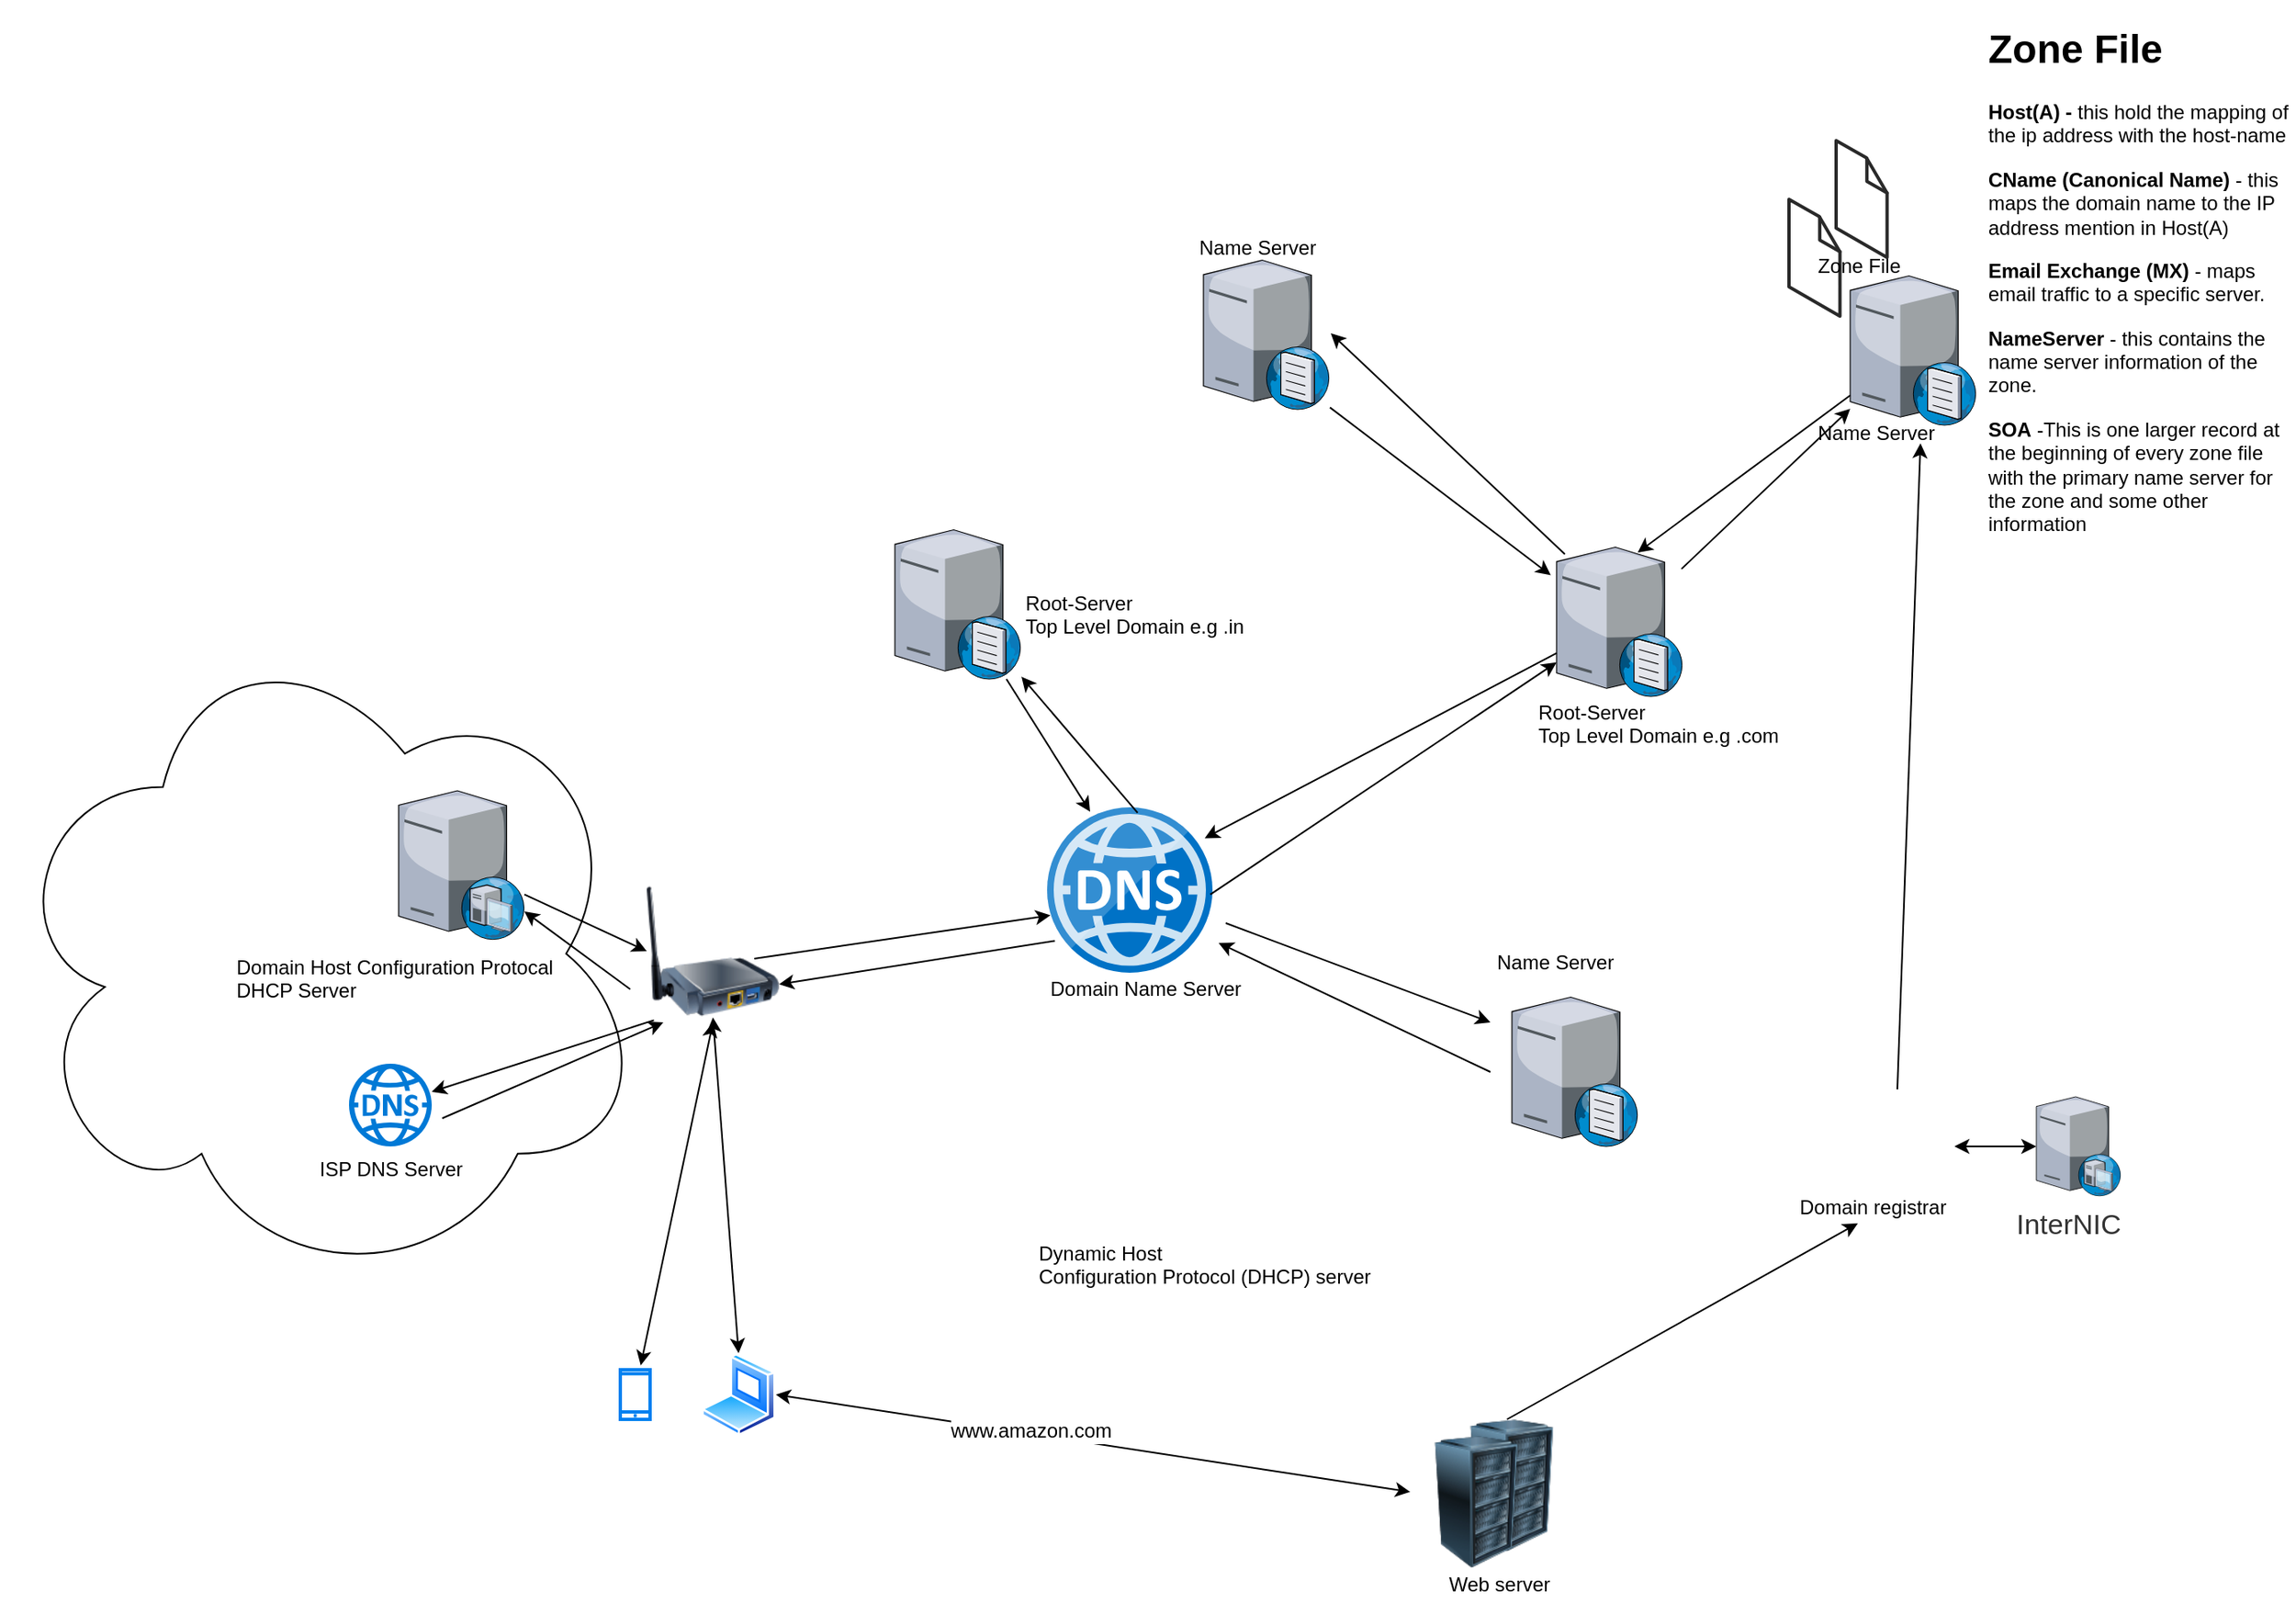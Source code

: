 <mxfile version="11.0.7" type="github"><diagram id="07NNt3R4fXOFwPAqHr_d" name="Page-1"><mxGraphModel dx="1125" dy="871" grid="1" gridSize="10" guides="1" tooltips="1" connect="1" arrows="1" fold="1" page="0" pageScale="1" pageWidth="850" pageHeight="1100" math="0" shadow="0"><root><mxCell id="0"/><mxCell id="1" parent="0"/><mxCell id="CTh_WzWBxptzLWjtzpSi-1" value="" style="verticalLabelPosition=bottom;aspect=fixed;html=1;verticalAlign=top;strokeColor=none;align=center;outlineConnect=0;shape=mxgraph.citrix.dns_server;" parent="1" vertex="1"><mxGeometry x="200" y="20" width="76.5" height="92.5" as="geometry"/></mxCell><mxCell id="CTh_WzWBxptzLWjtzpSi-2" value="" style="aspect=fixed;html=1;perimeter=none;align=center;shadow=0;dashed=0;image;fontSize=12;image=img/lib/mscae/DNS.svg;" parent="1" vertex="1"><mxGeometry x="292" y="190" width="100" height="100" as="geometry"/></mxCell><mxCell id="CTh_WzWBxptzLWjtzpSi-10" style="rounded=0;orthogonalLoop=1;jettySize=auto;html=1;exitX=1;exitY=0.5;exitDx=0;exitDy=0;entryX=0.02;entryY=0.653;entryDx=0;entryDy=0;entryPerimeter=0;" parent="1" target="CTh_WzWBxptzLWjtzpSi-2" edge="1"><mxGeometry relative="1" as="geometry"><mxPoint x="115" y="281.5" as="sourcePoint"/></mxGeometry></mxCell><mxCell id="CTh_WzWBxptzLWjtzpSi-12" value="" style="endArrow=classic;html=1;exitX=0.547;exitY=0.033;exitDx=0;exitDy=0;exitPerimeter=0;" parent="1" source="CTh_WzWBxptzLWjtzpSi-2" target="CTh_WzWBxptzLWjtzpSi-1" edge="1"><mxGeometry width="50" height="50" relative="1" as="geometry"><mxPoint x="440" y="160" as="sourcePoint"/><mxPoint x="490" y="110" as="targetPoint"/></mxGeometry></mxCell><mxCell id="CTh_WzWBxptzLWjtzpSi-13" value="Domain Name Server" style="text;html=1;resizable=0;points=[];autosize=1;align=left;verticalAlign=top;spacingTop=-4;" parent="1" vertex="1"><mxGeometry x="292" y="290" width="130" height="20" as="geometry"/></mxCell><mxCell id="CTh_WzWBxptzLWjtzpSi-14" value="Root-Server &lt;br&gt;Top Level Domain e.g .in" style="text;html=1;resizable=0;points=[];autosize=1;align=left;verticalAlign=top;spacingTop=-4;" parent="1" vertex="1"><mxGeometry x="276.5" y="56.5" width="150" height="30" as="geometry"/></mxCell><mxCell id="CTh_WzWBxptzLWjtzpSi-15" value="" style="endArrow=classic;html=1;entryX=0.26;entryY=0.027;entryDx=0;entryDy=0;entryPerimeter=0;" parent="1" source="CTh_WzWBxptzLWjtzpSi-1" target="CTh_WzWBxptzLWjtzpSi-2" edge="1"><mxGeometry width="50" height="50" relative="1" as="geometry"><mxPoint x="460" y="180" as="sourcePoint"/><mxPoint x="510" y="130" as="targetPoint"/></mxGeometry></mxCell><mxCell id="CTh_WzWBxptzLWjtzpSi-17" value="" style="verticalLabelPosition=bottom;aspect=fixed;html=1;verticalAlign=top;strokeColor=none;align=center;outlineConnect=0;shape=mxgraph.citrix.dns_server;" parent="1" vertex="1"><mxGeometry x="600" y="30.5" width="76.5" height="92.5" as="geometry"/></mxCell><mxCell id="CTh_WzWBxptzLWjtzpSi-18" value="" style="endArrow=classic;html=1;exitX=0.987;exitY=0.527;exitDx=0;exitDy=0;exitPerimeter=0;" parent="1" source="CTh_WzWBxptzLWjtzpSi-2" target="CTh_WzWBxptzLWjtzpSi-17" edge="1"><mxGeometry width="50" height="50" relative="1" as="geometry"><mxPoint x="410" y="220" as="sourcePoint"/><mxPoint x="440" y="180" as="targetPoint"/></mxGeometry></mxCell><mxCell id="CTh_WzWBxptzLWjtzpSi-19" value="" style="endArrow=classic;html=1;entryX=0.953;entryY=0.187;entryDx=0;entryDy=0;entryPerimeter=0;" parent="1" source="CTh_WzWBxptzLWjtzpSi-17" target="CTh_WzWBxptzLWjtzpSi-2" edge="1"><mxGeometry width="50" height="50" relative="1" as="geometry"><mxPoint x="620" y="130" as="sourcePoint"/><mxPoint x="640" y="240" as="targetPoint"/></mxGeometry></mxCell><mxCell id="CTh_WzWBxptzLWjtzpSi-20" value="Root-Server&lt;br&gt;Top Level Domain e.g .com" style="text;html=1;resizable=0;points=[];autosize=1;align=left;verticalAlign=top;spacingTop=-4;" parent="1" vertex="1"><mxGeometry x="586.5" y="123" width="160" height="30" as="geometry"/></mxCell><mxCell id="CTh_WzWBxptzLWjtzpSi-21" value="" style="endArrow=classic;html=1;exitX=0.047;exitY=0.807;exitDx=0;exitDy=0;exitPerimeter=0;entryX=1;entryY=0.75;entryDx=0;entryDy=0;" parent="1" source="CTh_WzWBxptzLWjtzpSi-2" target="wg8w5zRsTOIsYfV0JJim-8" edge="1"><mxGeometry width="50" height="50" relative="1" as="geometry"><mxPoint x="160" y="350" as="sourcePoint"/><mxPoint x="111.195" y="299.714" as="targetPoint"/></mxGeometry></mxCell><mxCell id="wg8w5zRsTOIsYfV0JJim-1" value="" style="verticalLabelPosition=bottom;aspect=fixed;html=1;verticalAlign=top;strokeColor=none;align=center;outlineConnect=0;shape=mxgraph.citrix.dns_server;" vertex="1" parent="1"><mxGeometry x="777.5" y="-133.5" width="76.5" height="92.5" as="geometry"/></mxCell><mxCell id="wg8w5zRsTOIsYfV0JJim-4" value="" style="image;html=1;labelBackgroundColor=#ffffff;image=img/lib/clip_art/computers/Server_Rack_128x128.png" vertex="1" parent="1"><mxGeometry x="533" y="560" width="80" height="80" as="geometry"/></mxCell><mxCell id="wg8w5zRsTOIsYfV0JJim-7" value="" style="image;html=1;labelBackgroundColor=#ffffff;image=img/lib/clip_art/computers/Server_Rack_128x128.png" vertex="1" parent="1"><mxGeometry x="511.5" y="570" width="80" height="80" as="geometry"/></mxCell><mxCell id="wg8w5zRsTOIsYfV0JJim-8" value="" style="image;html=1;labelBackgroundColor=#ffffff;image=img/lib/clip_art/networking/Print_Server_Wireless_128x128.png" vertex="1" parent="1"><mxGeometry x="50" y="237" width="80" height="80" as="geometry"/></mxCell><mxCell id="wg8w5zRsTOIsYfV0JJim-9" value="" style="aspect=fixed;perimeter=ellipsePerimeter;html=1;align=center;shadow=0;dashed=0;spacingTop=3;image;image=img/lib/active_directory/laptop_client.svg;" vertex="1" parent="1"><mxGeometry x="83" y="520" width="45" height="50" as="geometry"/></mxCell><mxCell id="wg8w5zRsTOIsYfV0JJim-10" value="" style="html=1;verticalLabelPosition=bottom;align=center;labelBackgroundColor=#ffffff;verticalAlign=top;strokeWidth=2;strokeColor=#0080F0;fillColor=#ffffff;shadow=0;dashed=0;shape=mxgraph.ios7.icons.smartphone;" vertex="1" parent="1"><mxGeometry x="34" y="530" width="18" height="30" as="geometry"/></mxCell><mxCell id="wg8w5zRsTOIsYfV0JJim-11" value="" style="endArrow=classic;html=1;entryX=0.5;entryY=1;entryDx=0;entryDy=0;exitX=0.5;exitY=0;exitDx=0;exitDy=0;startArrow=classic;startFill=1;" edge="1" parent="1" source="wg8w5zRsTOIsYfV0JJim-9" target="wg8w5zRsTOIsYfV0JJim-8"><mxGeometry width="50" height="50" relative="1" as="geometry"><mxPoint x="100" y="440" as="sourcePoint"/><mxPoint x="150" y="390" as="targetPoint"/></mxGeometry></mxCell><mxCell id="wg8w5zRsTOIsYfV0JJim-12" value="" style="endArrow=classic;html=1;exitX=0.685;exitY=-0.089;exitDx=0;exitDy=0;exitPerimeter=0;startArrow=classic;startFill=1;" edge="1" parent="1" source="wg8w5zRsTOIsYfV0JJim-10"><mxGeometry width="50" height="50" relative="1" as="geometry"><mxPoint x="30" y="420" as="sourcePoint"/><mxPoint x="90" y="320" as="targetPoint"/></mxGeometry></mxCell><mxCell id="wg8w5zRsTOIsYfV0JJim-13" value="Web server" style="text;html=1;resizable=0;points=[];autosize=1;align=left;verticalAlign=top;spacingTop=-4;" vertex="1" parent="1"><mxGeometry x="533" y="650" width="80" height="20" as="geometry"/></mxCell><mxCell id="wg8w5zRsTOIsYfV0JJim-14" value="" style="endArrow=classic;startArrow=classic;html=1;exitX=1;exitY=0.5;exitDx=0;exitDy=0;" edge="1" parent="1" source="wg8w5zRsTOIsYfV0JJim-9" target="wg8w5zRsTOIsYfV0JJim-7"><mxGeometry width="50" height="50" relative="1" as="geometry"><mxPoint x="133" y="580" as="sourcePoint"/><mxPoint x="183" y="530" as="targetPoint"/></mxGeometry></mxCell><mxCell id="wg8w5zRsTOIsYfV0JJim-15" value="www.amazon.com" style="text;html=1;resizable=0;points=[];align=center;verticalAlign=middle;labelBackgroundColor=#ffffff;" vertex="1" connectable="0" parent="wg8w5zRsTOIsYfV0JJim-14"><mxGeometry x="-0.2" y="2" relative="1" as="geometry"><mxPoint as="offset"/></mxGeometry></mxCell><mxCell id="wg8w5zRsTOIsYfV0JJim-16" value="" style="verticalLabelPosition=bottom;aspect=fixed;html=1;verticalAlign=top;strokeColor=none;align=center;outlineConnect=0;shape=mxgraph.citrix.dhcp_server;" vertex="1" parent="1"><mxGeometry x="890" y="365" width="51" height="60" as="geometry"/></mxCell><mxCell id="wg8w5zRsTOIsYfV0JJim-17" value="Dynamic Host &lt;br&gt;Configuration Protocol (DHCP) server&amp;nbsp;" style="text;html=1;resizable=0;points=[];autosize=1;align=left;verticalAlign=top;spacingTop=-4;" vertex="1" parent="1"><mxGeometry x="285" y="450" width="220" height="30" as="geometry"/></mxCell><mxCell id="wg8w5zRsTOIsYfV0JJim-18" value="" style="shape=image;html=1;verticalAlign=top;verticalLabelPosition=bottom;labelBackgroundColor=#ffffff;imageAspect=0;aspect=fixed;image=https://cdn0.iconfinder.com/data/icons/Hosting_Icons/128/domain-names-px-png.png" vertex="1" parent="1"><mxGeometry x="771.5" y="360.5" width="69" height="69" as="geometry"/></mxCell><mxCell id="wg8w5zRsTOIsYfV0JJim-19" value="Domain registrar&amp;nbsp;" style="text;html=1;resizable=0;points=[];autosize=1;align=left;verticalAlign=top;spacingTop=-4;" vertex="1" parent="1"><mxGeometry x="745" y="421.5" width="110" height="20" as="geometry"/></mxCell><mxCell id="wg8w5zRsTOIsYfV0JJim-20" value="" style="endArrow=classic;html=1;" edge="1" parent="1" target="wg8w5zRsTOIsYfV0JJim-19"><mxGeometry width="50" height="50" relative="1" as="geometry"><mxPoint x="570" y="560" as="sourcePoint"/><mxPoint x="650" y="450" as="targetPoint"/></mxGeometry></mxCell><mxCell id="wg8w5zRsTOIsYfV0JJim-21" value="" style="endArrow=classic;html=1;exitX=0.5;exitY=0;exitDx=0;exitDy=0;" edge="1" parent="1" source="wg8w5zRsTOIsYfV0JJim-18"><mxGeometry width="50" height="50" relative="1" as="geometry"><mxPoint x="620" y="340" as="sourcePoint"/><mxPoint x="820" y="-30" as="targetPoint"/></mxGeometry></mxCell><mxCell id="wg8w5zRsTOIsYfV0JJim-23" value="&lt;span style=&quot;color: rgb(51 , 51 , 51) ; font-family: &amp;#34;helvetica&amp;#34; , sans-serif ; font-size: 17px ; white-space: normal ; background-color: rgb(255 , 255 , 255)&quot;&gt;InterNIC&lt;/span&gt;" style="text;html=1;resizable=0;points=[];autosize=1;align=left;verticalAlign=top;spacingTop=-4;" vertex="1" parent="1"><mxGeometry x="875.5" y="429.5" width="80" height="20" as="geometry"/></mxCell><mxCell id="wg8w5zRsTOIsYfV0JJim-24" value="" style="endArrow=classic;startArrow=classic;html=1;exitX=1;exitY=0.5;exitDx=0;exitDy=0;" edge="1" parent="1" source="wg8w5zRsTOIsYfV0JJim-18" target="wg8w5zRsTOIsYfV0JJim-16"><mxGeometry width="50" height="50" relative="1" as="geometry"><mxPoint x="830" y="420" as="sourcePoint"/><mxPoint x="880" y="370" as="targetPoint"/></mxGeometry></mxCell><mxCell id="wg8w5zRsTOIsYfV0JJim-25" value="" style="endArrow=classic;html=1;" edge="1" parent="1" target="wg8w5zRsTOIsYfV0JJim-1"><mxGeometry width="50" height="50" relative="1" as="geometry"><mxPoint x="675.5" y="45.929" as="sourcePoint"/><mxPoint x="729" y="-4" as="targetPoint"/></mxGeometry></mxCell><mxCell id="wg8w5zRsTOIsYfV0JJim-26" value="" style="endArrow=classic;html=1;entryX=0.654;entryY=0;entryDx=0;entryDy=0;entryPerimeter=0;" edge="1" parent="1" source="wg8w5zRsTOIsYfV0JJim-1"><mxGeometry width="50" height="50" relative="1" as="geometry"><mxPoint x="619" y="-54" as="sourcePoint"/><mxPoint x="649.031" y="36" as="targetPoint"/></mxGeometry></mxCell><mxCell id="wg8w5zRsTOIsYfV0JJim-27" value="" style="verticalLabelPosition=bottom;aspect=fixed;html=1;verticalAlign=top;strokeColor=none;align=center;outlineConnect=0;shape=mxgraph.citrix.dns_server;" vertex="1" parent="1"><mxGeometry x="386.5" y="-143" width="76.5" height="92.5" as="geometry"/></mxCell><mxCell id="wg8w5zRsTOIsYfV0JJim-28" value="" style="endArrow=classic;html=1;" edge="1" parent="1"><mxGeometry width="50" height="50" relative="1" as="geometry"><mxPoint x="605" y="37" as="sourcePoint"/><mxPoint x="463.5" y="-96.5" as="targetPoint"/></mxGeometry></mxCell><mxCell id="wg8w5zRsTOIsYfV0JJim-29" value="" style="endArrow=classic;html=1;" edge="1" parent="1"><mxGeometry width="50" height="50" relative="1" as="geometry"><mxPoint x="463" y="-51.698" as="sourcePoint"/><mxPoint x="596.5" y="49.698" as="targetPoint"/></mxGeometry></mxCell><mxCell id="wg8w5zRsTOIsYfV0JJim-30" value="" style="verticalLabelPosition=bottom;html=1;verticalAlign=top;strokeWidth=1;align=center;outlineConnect=0;dashed=0;outlineConnect=0;shape=mxgraph.aws3d.file;aspect=fixed;strokeColor=#292929;fillColor=#ffffff;" vertex="1" parent="1"><mxGeometry x="740.5" y="-177.5" width="30.8" height="70.6" as="geometry"/></mxCell><mxCell id="wg8w5zRsTOIsYfV0JJim-32" value="Name Server" style="text;html=1;" vertex="1" parent="1"><mxGeometry x="561.5" y="270.167" width="100" height="30" as="geometry"/></mxCell><mxCell id="wg8w5zRsTOIsYfV0JJim-33" value="Name Server" style="text;html=1;" vertex="1" parent="1"><mxGeometry x="756" y="-50.5" width="100" height="30" as="geometry"/></mxCell><mxCell id="wg8w5zRsTOIsYfV0JJim-34" value="" style="verticalLabelPosition=bottom;aspect=fixed;html=1;verticalAlign=top;strokeColor=none;align=center;outlineConnect=0;shape=mxgraph.citrix.dhcp_server;" vertex="1" parent="1"><mxGeometry x="-100" y="180" width="76" height="90" as="geometry"/></mxCell><mxCell id="wg8w5zRsTOIsYfV0JJim-35" value="" style="endArrow=classic;html=1;" edge="1" parent="1" target="wg8w5zRsTOIsYfV0JJim-34"><mxGeometry width="50" height="50" relative="1" as="geometry"><mxPoint x="40" y="300" as="sourcePoint"/><mxPoint x="-20" y="330" as="targetPoint"/></mxGeometry></mxCell><mxCell id="wg8w5zRsTOIsYfV0JJim-36" value="" style="endArrow=classic;html=1;entryX=0;entryY=0.5;entryDx=0;entryDy=0;" edge="1" parent="1" source="wg8w5zRsTOIsYfV0JJim-34" target="wg8w5zRsTOIsYfV0JJim-8"><mxGeometry width="50" height="50" relative="1" as="geometry"><mxPoint x="-100" y="390" as="sourcePoint"/><mxPoint x="-50" y="340" as="targetPoint"/></mxGeometry></mxCell><mxCell id="wg8w5zRsTOIsYfV0JJim-37" value="Domain Host Configuration Protocal&lt;br&gt;DHCP Server" style="text;html=1;resizable=0;points=[];autosize=1;align=left;verticalAlign=top;spacingTop=-4;" vertex="1" parent="1"><mxGeometry x="-200" y="277" width="210" height="30" as="geometry"/></mxCell><mxCell id="wg8w5zRsTOIsYfV0JJim-38" value="ISP DNS Server" style="shadow=0;dashed=0;html=1;strokeColor=none;labelPosition=center;verticalLabelPosition=bottom;verticalAlign=top;align=center;shape=mxgraph.mscae.cloud.azure_dns;fillColor=#0079D6;pointerEvents=1;" vertex="1" parent="1"><mxGeometry x="-130" y="345" width="50" height="50" as="geometry"/></mxCell><mxCell id="wg8w5zRsTOIsYfV0JJim-41" value="" style="endArrow=classic;html=1;exitX=0.054;exitY=1.021;exitDx=0;exitDy=0;exitPerimeter=0;" edge="1" parent="1" source="wg8w5zRsTOIsYfV0JJim-8" target="wg8w5zRsTOIsYfV0JJim-38"><mxGeometry width="50" height="50" relative="1" as="geometry"><mxPoint x="90" y="290" as="sourcePoint"/><mxPoint x="140" y="240" as="targetPoint"/></mxGeometry></mxCell><mxCell id="wg8w5zRsTOIsYfV0JJim-42" value="" style="endArrow=classic;html=1;exitX=1.127;exitY=0.66;exitDx=0;exitDy=0;exitPerimeter=0;" edge="1" parent="1" source="wg8w5zRsTOIsYfV0JJim-38"><mxGeometry width="50" height="50" relative="1" as="geometry"><mxPoint x="-60" y="400" as="sourcePoint"/><mxPoint x="60" y="320" as="targetPoint"/></mxGeometry></mxCell><mxCell id="wg8w5zRsTOIsYfV0JJim-43" value="" style="ellipse;shape=cloud;whiteSpace=wrap;html=1;fillColor=none;" vertex="1" parent="1"><mxGeometry x="-340" y="77" width="390" height="403" as="geometry"/></mxCell><mxCell id="wg8w5zRsTOIsYfV0JJim-44" value="" style="verticalLabelPosition=bottom;aspect=fixed;html=1;verticalAlign=top;strokeColor=none;align=center;outlineConnect=0;shape=mxgraph.citrix.dns_server;fillColor=none;" vertex="1" parent="1"><mxGeometry x="573" y="302.5" width="76.5" height="92.5" as="geometry"/></mxCell><mxCell id="wg8w5zRsTOIsYfV0JJim-45" value="" style="endArrow=classic;html=1;" edge="1" parent="1"><mxGeometry width="50" height="50" relative="1" as="geometry"><mxPoint x="400" y="260" as="sourcePoint"/><mxPoint x="560" y="320" as="targetPoint"/></mxGeometry></mxCell><mxCell id="wg8w5zRsTOIsYfV0JJim-46" value="" style="endArrow=classic;html=1;entryX=1.037;entryY=0.82;entryDx=0;entryDy=0;entryPerimeter=0;" edge="1" parent="1" target="CTh_WzWBxptzLWjtzpSi-2"><mxGeometry width="50" height="50" relative="1" as="geometry"><mxPoint x="560" y="350" as="sourcePoint"/><mxPoint x="500" y="400" as="targetPoint"/></mxGeometry></mxCell><mxCell id="wg8w5zRsTOIsYfV0JJim-47" value="Name Server" style="text;html=1;" vertex="1" parent="1"><mxGeometry x="382" y="-162.5" width="100" height="30" as="geometry"/></mxCell><mxCell id="wg8w5zRsTOIsYfV0JJim-48" value="" style="verticalLabelPosition=bottom;html=1;verticalAlign=top;strokeWidth=1;align=center;outlineConnect=0;dashed=0;outlineConnect=0;shape=mxgraph.aws3d.file;aspect=fixed;strokeColor=#292929;fillColor=#ffffff;" vertex="1" parent="1"><mxGeometry x="769" y="-213" width="30.8" height="70.6" as="geometry"/></mxCell><mxCell id="wg8w5zRsTOIsYfV0JJim-49" value="Zone File" style="text;html=1;resizable=0;points=[];autosize=1;align=left;verticalAlign=top;spacingTop=-4;" vertex="1" parent="1"><mxGeometry x="756" y="-147.5" width="70" height="20" as="geometry"/></mxCell><mxCell id="wg8w5zRsTOIsYfV0JJim-50" value="&lt;h1&gt;Zone File&lt;/h1&gt;&lt;p&gt;&lt;b&gt;Host(A) - &lt;/b&gt;this hold the mapping of the ip address with the host-name&lt;/p&gt;&lt;p&gt;&lt;b&gt;CName (Canonical Name)&lt;/b&gt; - this&amp;nbsp; maps the domain name to the IP address mention in Host(A)&lt;/p&gt;&lt;p&gt;&lt;b&gt;Email Exchange (MX)&lt;/b&gt; - maps email traffic to a specific server.&lt;/p&gt;&lt;p&gt;&lt;b&gt;NameServer&lt;/b&gt; - this contains the name server information of the zone.&lt;/p&gt;&lt;p&gt;&lt;b&gt;SOA&lt;/b&gt; -This is one larger record at the beginning of every zone file with the primary name server for the zone and some other information&lt;/p&gt;&lt;p&gt;&lt;br&gt;&lt;/p&gt;" style="text;html=1;strokeColor=none;fillColor=none;spacing=5;spacingTop=-20;whiteSpace=wrap;overflow=hidden;rounded=0;" vertex="1" parent="1"><mxGeometry x="856" y="-288" width="190" height="321" as="geometry"/></mxCell></root></mxGraphModel></diagram></mxfile>